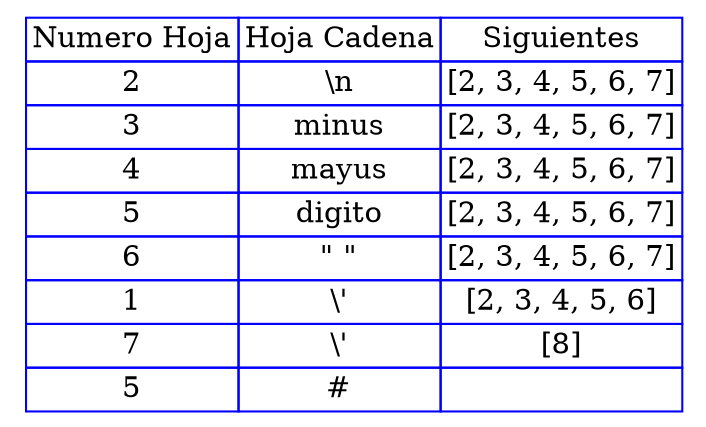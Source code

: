 digraph {

  tbl [

    shape=plaintext
    label=<
      <table border='0' cellborder='1' color='blue' cellspacing='0'>
        <tr><td>Numero Hoja</td><td>Hoja Cadena</td><td>Siguientes</td></tr><tr><td>2</td><td>\n</td><td>[2, 3, 4, 5, 6, 7]</td></tr><tr><td>3</td><td>minus</td><td>[2, 3, 4, 5, 6, 7]</td></tr><tr><td>4</td><td>mayus</td><td>[2, 3, 4, 5, 6, 7]</td></tr><tr><td>5</td><td>digito</td><td>[2, 3, 4, 5, 6, 7]</td></tr><tr><td>6</td><td>" "</td><td>[2, 3, 4, 5, 6, 7]</td></tr><tr><td>1</td><td>\'</td><td>[2, 3, 4, 5, 6]</td></tr><tr><td>7</td><td>\'</td><td>[8]</td></tr><tr><td>5</td><td>#</td><td></td></tr>

      </table>

    >];

}
